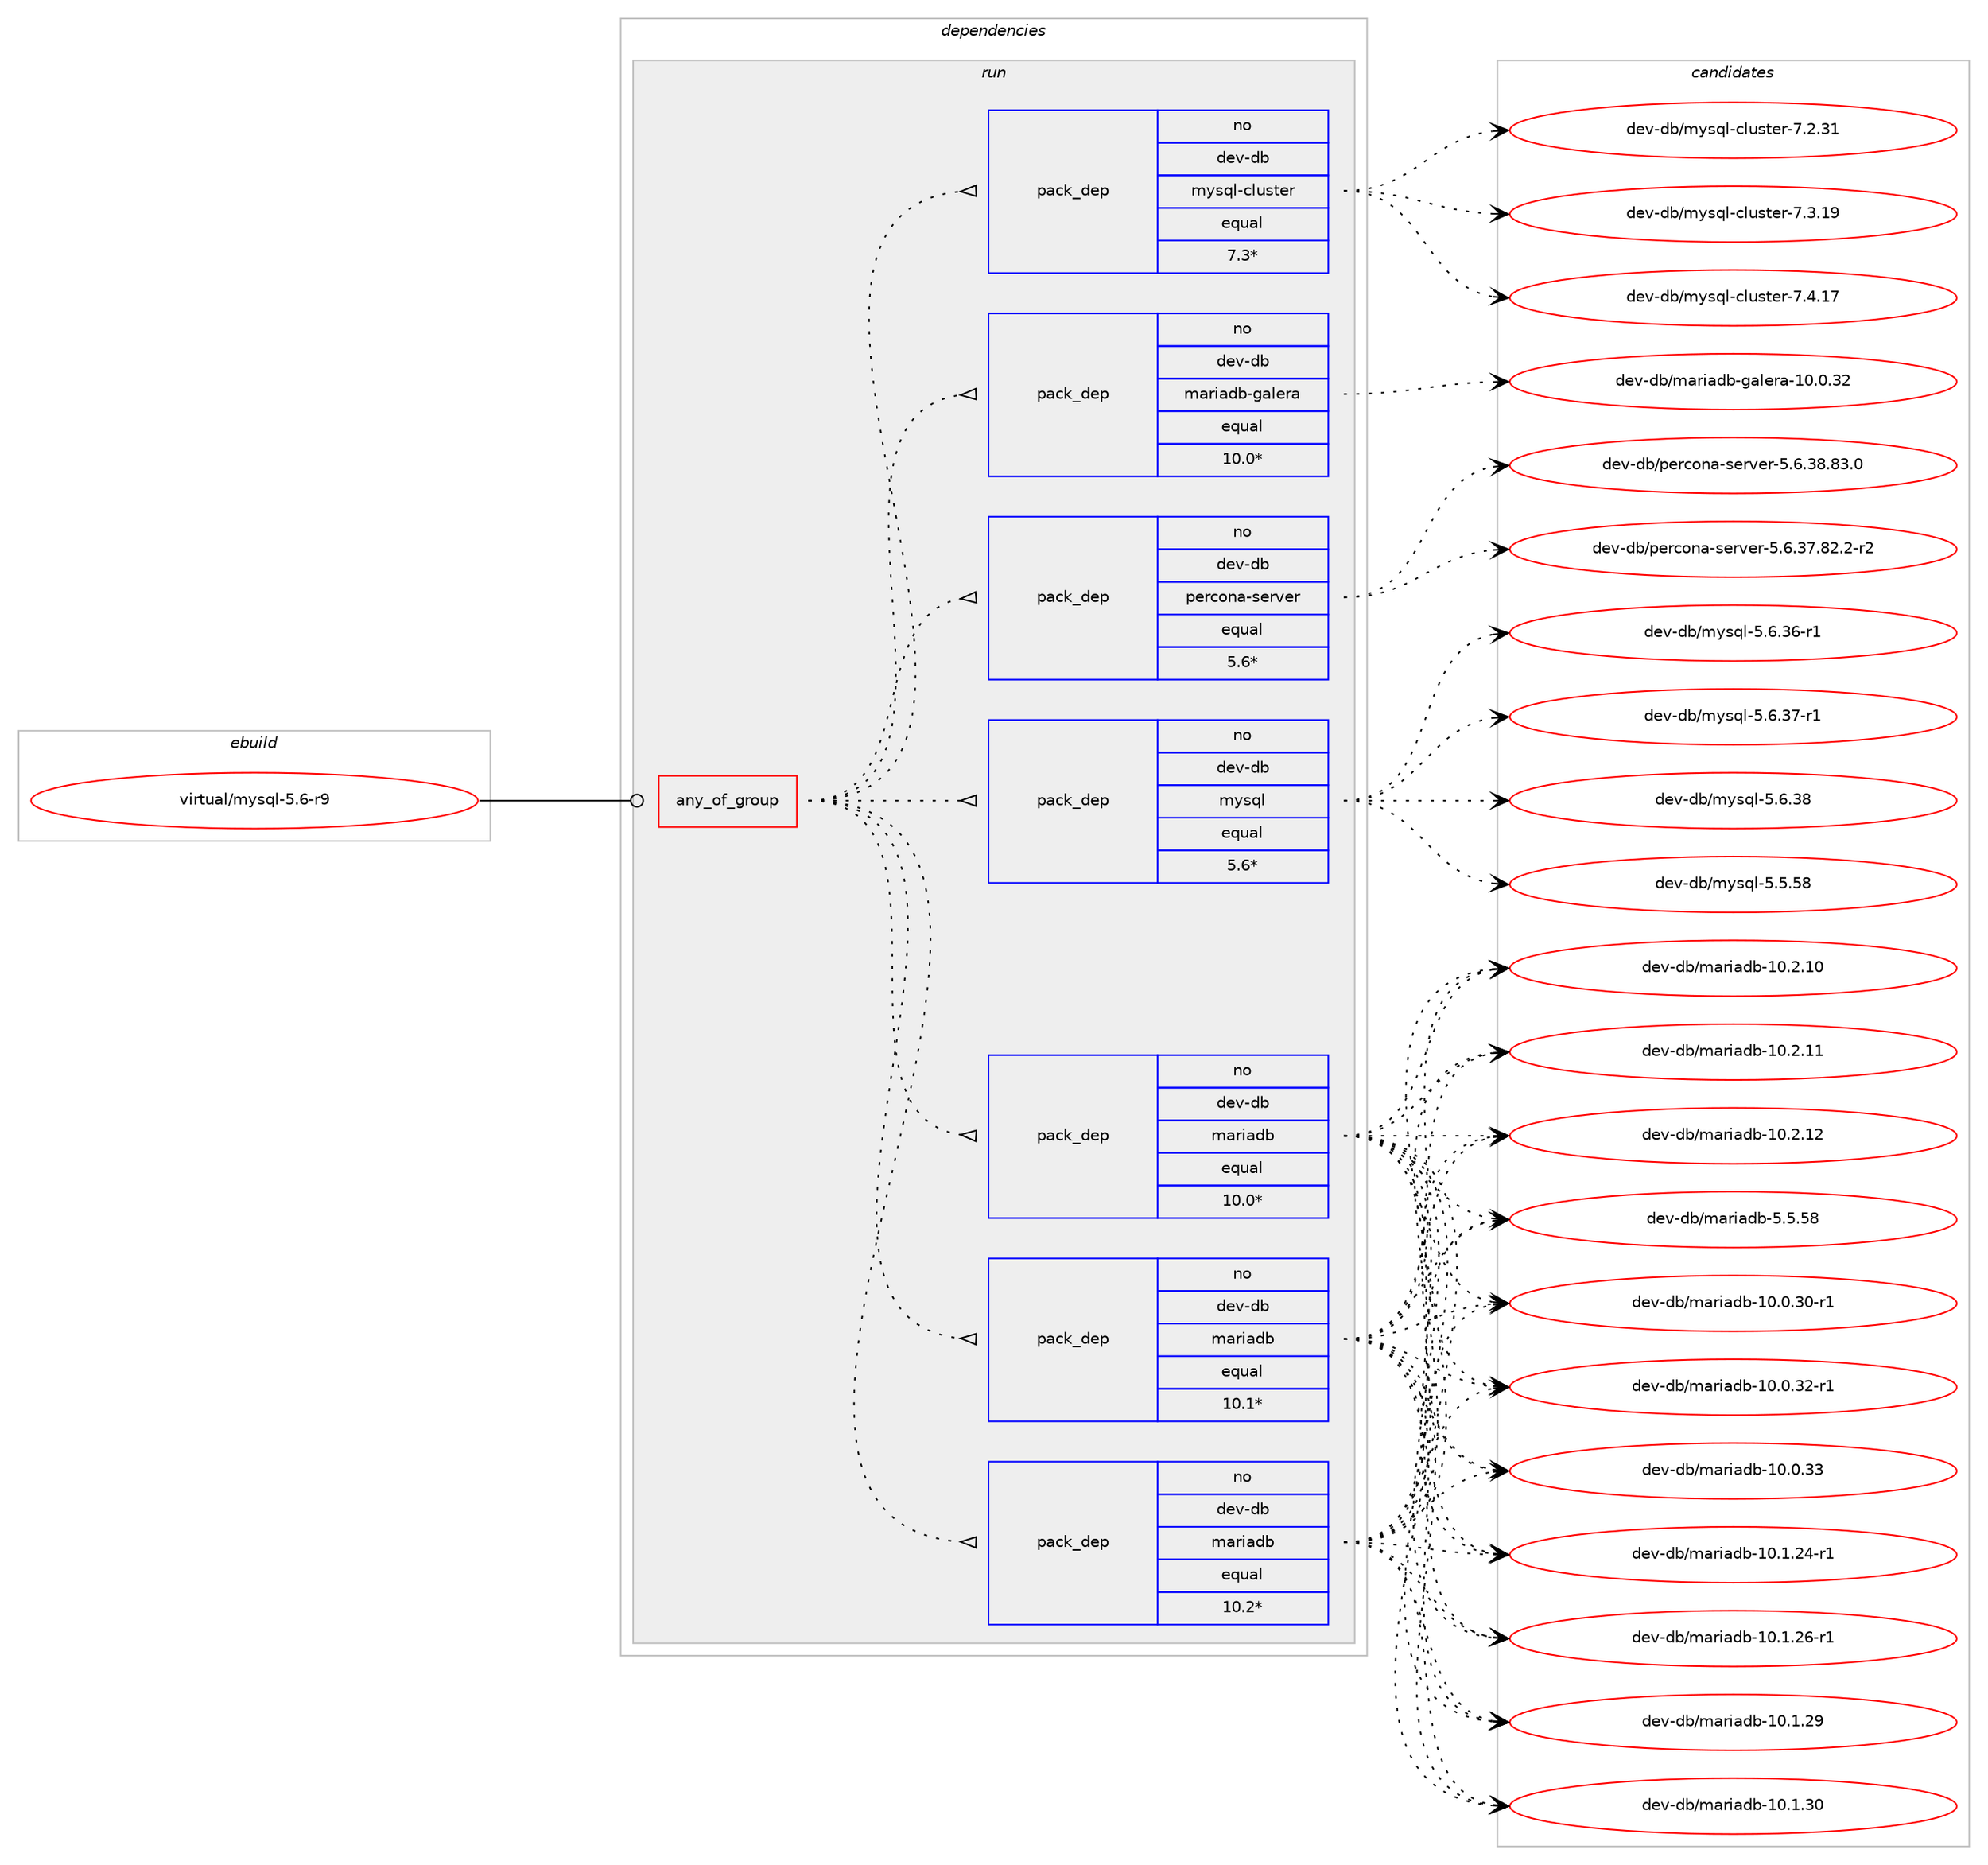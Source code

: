 digraph prolog {

# *************
# Graph options
# *************

newrank=true;
concentrate=true;
compound=true;
graph [rankdir=LR,fontname=Helvetica,fontsize=10,ranksep=1.5];#, ranksep=2.5, nodesep=0.2];
edge  [arrowhead=vee];
node  [fontname=Helvetica,fontsize=10];

# **********
# The ebuild
# **********

subgraph cluster_leftcol {
color=gray;
rank=same;
label=<<i>ebuild</i>>;
id [label="virtual/mysql-5.6-r9", color=red, width=4, href="../virtual/mysql-5.6-r9.svg"];
}

# ****************
# The dependencies
# ****************

subgraph cluster_midcol {
color=gray;
label=<<i>dependencies</i>>;
subgraph cluster_compile {
fillcolor="#eeeeee";
style=filled;
label=<<i>compile</i>>;
}
subgraph cluster_compileandrun {
fillcolor="#eeeeee";
style=filled;
label=<<i>compile and run</i>>;
}
subgraph cluster_run {
fillcolor="#eeeeee";
style=filled;
label=<<i>run</i>>;
subgraph any7 {
dependency3798 [label=<<TABLE BORDER="0" CELLBORDER="1" CELLSPACING="0" CELLPADDING="4"><TR><TD CELLPADDING="10">any_of_group</TD></TR></TABLE>>, shape=none, color=red];subgraph pack3721 {
dependency3799 [label=<<TABLE BORDER="0" CELLBORDER="1" CELLSPACING="0" CELLPADDING="4" WIDTH="220"><TR><TD ROWSPAN="6" CELLPADDING="30">pack_dep</TD></TR><TR><TD WIDTH="110">no</TD></TR><TR><TD>dev-db</TD></TR><TR><TD>mariadb</TD></TR><TR><TD>equal</TD></TR><TR><TD>10.2*</TD></TR></TABLE>>, shape=none, color=blue];
}
dependency3798:e -> dependency3799:w [weight=20,style="dotted",arrowhead="oinv"];
subgraph pack3722 {
dependency3800 [label=<<TABLE BORDER="0" CELLBORDER="1" CELLSPACING="0" CELLPADDING="4" WIDTH="220"><TR><TD ROWSPAN="6" CELLPADDING="30">pack_dep</TD></TR><TR><TD WIDTH="110">no</TD></TR><TR><TD>dev-db</TD></TR><TR><TD>mariadb</TD></TR><TR><TD>equal</TD></TR><TR><TD>10.1*</TD></TR></TABLE>>, shape=none, color=blue];
}
dependency3798:e -> dependency3800:w [weight=20,style="dotted",arrowhead="oinv"];
subgraph pack3723 {
dependency3801 [label=<<TABLE BORDER="0" CELLBORDER="1" CELLSPACING="0" CELLPADDING="4" WIDTH="220"><TR><TD ROWSPAN="6" CELLPADDING="30">pack_dep</TD></TR><TR><TD WIDTH="110">no</TD></TR><TR><TD>dev-db</TD></TR><TR><TD>mariadb</TD></TR><TR><TD>equal</TD></TR><TR><TD>10.0*</TD></TR></TABLE>>, shape=none, color=blue];
}
dependency3798:e -> dependency3801:w [weight=20,style="dotted",arrowhead="oinv"];
subgraph pack3724 {
dependency3802 [label=<<TABLE BORDER="0" CELLBORDER="1" CELLSPACING="0" CELLPADDING="4" WIDTH="220"><TR><TD ROWSPAN="6" CELLPADDING="30">pack_dep</TD></TR><TR><TD WIDTH="110">no</TD></TR><TR><TD>dev-db</TD></TR><TR><TD>mysql</TD></TR><TR><TD>equal</TD></TR><TR><TD>5.6*</TD></TR></TABLE>>, shape=none, color=blue];
}
dependency3798:e -> dependency3802:w [weight=20,style="dotted",arrowhead="oinv"];
subgraph pack3725 {
dependency3803 [label=<<TABLE BORDER="0" CELLBORDER="1" CELLSPACING="0" CELLPADDING="4" WIDTH="220"><TR><TD ROWSPAN="6" CELLPADDING="30">pack_dep</TD></TR><TR><TD WIDTH="110">no</TD></TR><TR><TD>dev-db</TD></TR><TR><TD>percona-server</TD></TR><TR><TD>equal</TD></TR><TR><TD>5.6*</TD></TR></TABLE>>, shape=none, color=blue];
}
dependency3798:e -> dependency3803:w [weight=20,style="dotted",arrowhead="oinv"];
subgraph pack3726 {
dependency3804 [label=<<TABLE BORDER="0" CELLBORDER="1" CELLSPACING="0" CELLPADDING="4" WIDTH="220"><TR><TD ROWSPAN="6" CELLPADDING="30">pack_dep</TD></TR><TR><TD WIDTH="110">no</TD></TR><TR><TD>dev-db</TD></TR><TR><TD>mariadb-galera</TD></TR><TR><TD>equal</TD></TR><TR><TD>10.0*</TD></TR></TABLE>>, shape=none, color=blue];
}
dependency3798:e -> dependency3804:w [weight=20,style="dotted",arrowhead="oinv"];
subgraph pack3727 {
dependency3805 [label=<<TABLE BORDER="0" CELLBORDER="1" CELLSPACING="0" CELLPADDING="4" WIDTH="220"><TR><TD ROWSPAN="6" CELLPADDING="30">pack_dep</TD></TR><TR><TD WIDTH="110">no</TD></TR><TR><TD>dev-db</TD></TR><TR><TD>mysql-cluster</TD></TR><TR><TD>equal</TD></TR><TR><TD>7.3*</TD></TR></TABLE>>, shape=none, color=blue];
}
dependency3798:e -> dependency3805:w [weight=20,style="dotted",arrowhead="oinv"];
}
id:e -> dependency3798:w [weight=20,style="solid",arrowhead="odot"];
}
}

# **************
# The candidates
# **************

subgraph cluster_choices {
rank=same;
color=gray;
label=<<i>candidates</i>>;

subgraph choice3721 {
color=black;
nodesep=1;
choice10010111845100984710997114105971009845494846484651484511449 [label="dev-db/mariadb-10.0.30-r1", color=red, width=4,href="../dev-db/mariadb-10.0.30-r1.svg"];
choice10010111845100984710997114105971009845494846484651504511449 [label="dev-db/mariadb-10.0.32-r1", color=red, width=4,href="../dev-db/mariadb-10.0.32-r1.svg"];
choice1001011184510098471099711410597100984549484648465151 [label="dev-db/mariadb-10.0.33", color=red, width=4,href="../dev-db/mariadb-10.0.33.svg"];
choice10010111845100984710997114105971009845494846494650524511449 [label="dev-db/mariadb-10.1.24-r1", color=red, width=4,href="../dev-db/mariadb-10.1.24-r1.svg"];
choice10010111845100984710997114105971009845494846494650544511449 [label="dev-db/mariadb-10.1.26-r1", color=red, width=4,href="../dev-db/mariadb-10.1.26-r1.svg"];
choice1001011184510098471099711410597100984549484649465057 [label="dev-db/mariadb-10.1.29", color=red, width=4,href="../dev-db/mariadb-10.1.29.svg"];
choice1001011184510098471099711410597100984549484649465148 [label="dev-db/mariadb-10.1.30", color=red, width=4,href="../dev-db/mariadb-10.1.30.svg"];
choice1001011184510098471099711410597100984549484650464948 [label="dev-db/mariadb-10.2.10", color=red, width=4,href="../dev-db/mariadb-10.2.10.svg"];
choice1001011184510098471099711410597100984549484650464949 [label="dev-db/mariadb-10.2.11", color=red, width=4,href="../dev-db/mariadb-10.2.11.svg"];
choice1001011184510098471099711410597100984549484650464950 [label="dev-db/mariadb-10.2.12", color=red, width=4,href="../dev-db/mariadb-10.2.12.svg"];
choice10010111845100984710997114105971009845534653465356 [label="dev-db/mariadb-5.5.58", color=red, width=4,href="../dev-db/mariadb-5.5.58.svg"];
dependency3799:e -> choice10010111845100984710997114105971009845494846484651484511449:w [style=dotted,weight="100"];
dependency3799:e -> choice10010111845100984710997114105971009845494846484651504511449:w [style=dotted,weight="100"];
dependency3799:e -> choice1001011184510098471099711410597100984549484648465151:w [style=dotted,weight="100"];
dependency3799:e -> choice10010111845100984710997114105971009845494846494650524511449:w [style=dotted,weight="100"];
dependency3799:e -> choice10010111845100984710997114105971009845494846494650544511449:w [style=dotted,weight="100"];
dependency3799:e -> choice1001011184510098471099711410597100984549484649465057:w [style=dotted,weight="100"];
dependency3799:e -> choice1001011184510098471099711410597100984549484649465148:w [style=dotted,weight="100"];
dependency3799:e -> choice1001011184510098471099711410597100984549484650464948:w [style=dotted,weight="100"];
dependency3799:e -> choice1001011184510098471099711410597100984549484650464949:w [style=dotted,weight="100"];
dependency3799:e -> choice1001011184510098471099711410597100984549484650464950:w [style=dotted,weight="100"];
dependency3799:e -> choice10010111845100984710997114105971009845534653465356:w [style=dotted,weight="100"];
}
subgraph choice3722 {
color=black;
nodesep=1;
choice10010111845100984710997114105971009845494846484651484511449 [label="dev-db/mariadb-10.0.30-r1", color=red, width=4,href="../dev-db/mariadb-10.0.30-r1.svg"];
choice10010111845100984710997114105971009845494846484651504511449 [label="dev-db/mariadb-10.0.32-r1", color=red, width=4,href="../dev-db/mariadb-10.0.32-r1.svg"];
choice1001011184510098471099711410597100984549484648465151 [label="dev-db/mariadb-10.0.33", color=red, width=4,href="../dev-db/mariadb-10.0.33.svg"];
choice10010111845100984710997114105971009845494846494650524511449 [label="dev-db/mariadb-10.1.24-r1", color=red, width=4,href="../dev-db/mariadb-10.1.24-r1.svg"];
choice10010111845100984710997114105971009845494846494650544511449 [label="dev-db/mariadb-10.1.26-r1", color=red, width=4,href="../dev-db/mariadb-10.1.26-r1.svg"];
choice1001011184510098471099711410597100984549484649465057 [label="dev-db/mariadb-10.1.29", color=red, width=4,href="../dev-db/mariadb-10.1.29.svg"];
choice1001011184510098471099711410597100984549484649465148 [label="dev-db/mariadb-10.1.30", color=red, width=4,href="../dev-db/mariadb-10.1.30.svg"];
choice1001011184510098471099711410597100984549484650464948 [label="dev-db/mariadb-10.2.10", color=red, width=4,href="../dev-db/mariadb-10.2.10.svg"];
choice1001011184510098471099711410597100984549484650464949 [label="dev-db/mariadb-10.2.11", color=red, width=4,href="../dev-db/mariadb-10.2.11.svg"];
choice1001011184510098471099711410597100984549484650464950 [label="dev-db/mariadb-10.2.12", color=red, width=4,href="../dev-db/mariadb-10.2.12.svg"];
choice10010111845100984710997114105971009845534653465356 [label="dev-db/mariadb-5.5.58", color=red, width=4,href="../dev-db/mariadb-5.5.58.svg"];
dependency3800:e -> choice10010111845100984710997114105971009845494846484651484511449:w [style=dotted,weight="100"];
dependency3800:e -> choice10010111845100984710997114105971009845494846484651504511449:w [style=dotted,weight="100"];
dependency3800:e -> choice1001011184510098471099711410597100984549484648465151:w [style=dotted,weight="100"];
dependency3800:e -> choice10010111845100984710997114105971009845494846494650524511449:w [style=dotted,weight="100"];
dependency3800:e -> choice10010111845100984710997114105971009845494846494650544511449:w [style=dotted,weight="100"];
dependency3800:e -> choice1001011184510098471099711410597100984549484649465057:w [style=dotted,weight="100"];
dependency3800:e -> choice1001011184510098471099711410597100984549484649465148:w [style=dotted,weight="100"];
dependency3800:e -> choice1001011184510098471099711410597100984549484650464948:w [style=dotted,weight="100"];
dependency3800:e -> choice1001011184510098471099711410597100984549484650464949:w [style=dotted,weight="100"];
dependency3800:e -> choice1001011184510098471099711410597100984549484650464950:w [style=dotted,weight="100"];
dependency3800:e -> choice10010111845100984710997114105971009845534653465356:w [style=dotted,weight="100"];
}
subgraph choice3723 {
color=black;
nodesep=1;
choice10010111845100984710997114105971009845494846484651484511449 [label="dev-db/mariadb-10.0.30-r1", color=red, width=4,href="../dev-db/mariadb-10.0.30-r1.svg"];
choice10010111845100984710997114105971009845494846484651504511449 [label="dev-db/mariadb-10.0.32-r1", color=red, width=4,href="../dev-db/mariadb-10.0.32-r1.svg"];
choice1001011184510098471099711410597100984549484648465151 [label="dev-db/mariadb-10.0.33", color=red, width=4,href="../dev-db/mariadb-10.0.33.svg"];
choice10010111845100984710997114105971009845494846494650524511449 [label="dev-db/mariadb-10.1.24-r1", color=red, width=4,href="../dev-db/mariadb-10.1.24-r1.svg"];
choice10010111845100984710997114105971009845494846494650544511449 [label="dev-db/mariadb-10.1.26-r1", color=red, width=4,href="../dev-db/mariadb-10.1.26-r1.svg"];
choice1001011184510098471099711410597100984549484649465057 [label="dev-db/mariadb-10.1.29", color=red, width=4,href="../dev-db/mariadb-10.1.29.svg"];
choice1001011184510098471099711410597100984549484649465148 [label="dev-db/mariadb-10.1.30", color=red, width=4,href="../dev-db/mariadb-10.1.30.svg"];
choice1001011184510098471099711410597100984549484650464948 [label="dev-db/mariadb-10.2.10", color=red, width=4,href="../dev-db/mariadb-10.2.10.svg"];
choice1001011184510098471099711410597100984549484650464949 [label="dev-db/mariadb-10.2.11", color=red, width=4,href="../dev-db/mariadb-10.2.11.svg"];
choice1001011184510098471099711410597100984549484650464950 [label="dev-db/mariadb-10.2.12", color=red, width=4,href="../dev-db/mariadb-10.2.12.svg"];
choice10010111845100984710997114105971009845534653465356 [label="dev-db/mariadb-5.5.58", color=red, width=4,href="../dev-db/mariadb-5.5.58.svg"];
dependency3801:e -> choice10010111845100984710997114105971009845494846484651484511449:w [style=dotted,weight="100"];
dependency3801:e -> choice10010111845100984710997114105971009845494846484651504511449:w [style=dotted,weight="100"];
dependency3801:e -> choice1001011184510098471099711410597100984549484648465151:w [style=dotted,weight="100"];
dependency3801:e -> choice10010111845100984710997114105971009845494846494650524511449:w [style=dotted,weight="100"];
dependency3801:e -> choice10010111845100984710997114105971009845494846494650544511449:w [style=dotted,weight="100"];
dependency3801:e -> choice1001011184510098471099711410597100984549484649465057:w [style=dotted,weight="100"];
dependency3801:e -> choice1001011184510098471099711410597100984549484649465148:w [style=dotted,weight="100"];
dependency3801:e -> choice1001011184510098471099711410597100984549484650464948:w [style=dotted,weight="100"];
dependency3801:e -> choice1001011184510098471099711410597100984549484650464949:w [style=dotted,weight="100"];
dependency3801:e -> choice1001011184510098471099711410597100984549484650464950:w [style=dotted,weight="100"];
dependency3801:e -> choice10010111845100984710997114105971009845534653465356:w [style=dotted,weight="100"];
}
subgraph choice3724 {
color=black;
nodesep=1;
choice10010111845100984710912111511310845534653465356 [label="dev-db/mysql-5.5.58", color=red, width=4,href="../dev-db/mysql-5.5.58.svg"];
choice100101118451009847109121115113108455346544651544511449 [label="dev-db/mysql-5.6.36-r1", color=red, width=4,href="../dev-db/mysql-5.6.36-r1.svg"];
choice100101118451009847109121115113108455346544651554511449 [label="dev-db/mysql-5.6.37-r1", color=red, width=4,href="../dev-db/mysql-5.6.37-r1.svg"];
choice10010111845100984710912111511310845534654465156 [label="dev-db/mysql-5.6.38", color=red, width=4,href="../dev-db/mysql-5.6.38.svg"];
dependency3802:e -> choice10010111845100984710912111511310845534653465356:w [style=dotted,weight="100"];
dependency3802:e -> choice100101118451009847109121115113108455346544651544511449:w [style=dotted,weight="100"];
dependency3802:e -> choice100101118451009847109121115113108455346544651554511449:w [style=dotted,weight="100"];
dependency3802:e -> choice10010111845100984710912111511310845534654465156:w [style=dotted,weight="100"];
}
subgraph choice3725 {
color=black;
nodesep=1;
choice1001011184510098471121011149911111097451151011141181011144553465446515546565046504511450 [label="dev-db/percona-server-5.6.37.82.2-r2", color=red, width=4,href="../dev-db/percona-server-5.6.37.82.2-r2.svg"];
choice100101118451009847112101114991111109745115101114118101114455346544651564656514648 [label="dev-db/percona-server-5.6.38.83.0", color=red, width=4,href="../dev-db/percona-server-5.6.38.83.0.svg"];
dependency3803:e -> choice1001011184510098471121011149911111097451151011141181011144553465446515546565046504511450:w [style=dotted,weight="100"];
dependency3803:e -> choice100101118451009847112101114991111109745115101114118101114455346544651564656514648:w [style=dotted,weight="100"];
}
subgraph choice3726 {
color=black;
nodesep=1;
choice1001011184510098471099711410597100984510397108101114974549484648465150 [label="dev-db/mariadb-galera-10.0.32", color=red, width=4,href="../dev-db/mariadb-galera-10.0.32.svg"];
dependency3804:e -> choice1001011184510098471099711410597100984510397108101114974549484648465150:w [style=dotted,weight="100"];
}
subgraph choice3727 {
color=black;
nodesep=1;
choice100101118451009847109121115113108459910811711511610111445554650465149 [label="dev-db/mysql-cluster-7.2.31", color=red, width=4,href="../dev-db/mysql-cluster-7.2.31.svg"];
choice100101118451009847109121115113108459910811711511610111445554651464957 [label="dev-db/mysql-cluster-7.3.19", color=red, width=4,href="../dev-db/mysql-cluster-7.3.19.svg"];
choice100101118451009847109121115113108459910811711511610111445554652464955 [label="dev-db/mysql-cluster-7.4.17", color=red, width=4,href="../dev-db/mysql-cluster-7.4.17.svg"];
dependency3805:e -> choice100101118451009847109121115113108459910811711511610111445554650465149:w [style=dotted,weight="100"];
dependency3805:e -> choice100101118451009847109121115113108459910811711511610111445554651464957:w [style=dotted,weight="100"];
dependency3805:e -> choice100101118451009847109121115113108459910811711511610111445554652464955:w [style=dotted,weight="100"];
}
}

}
